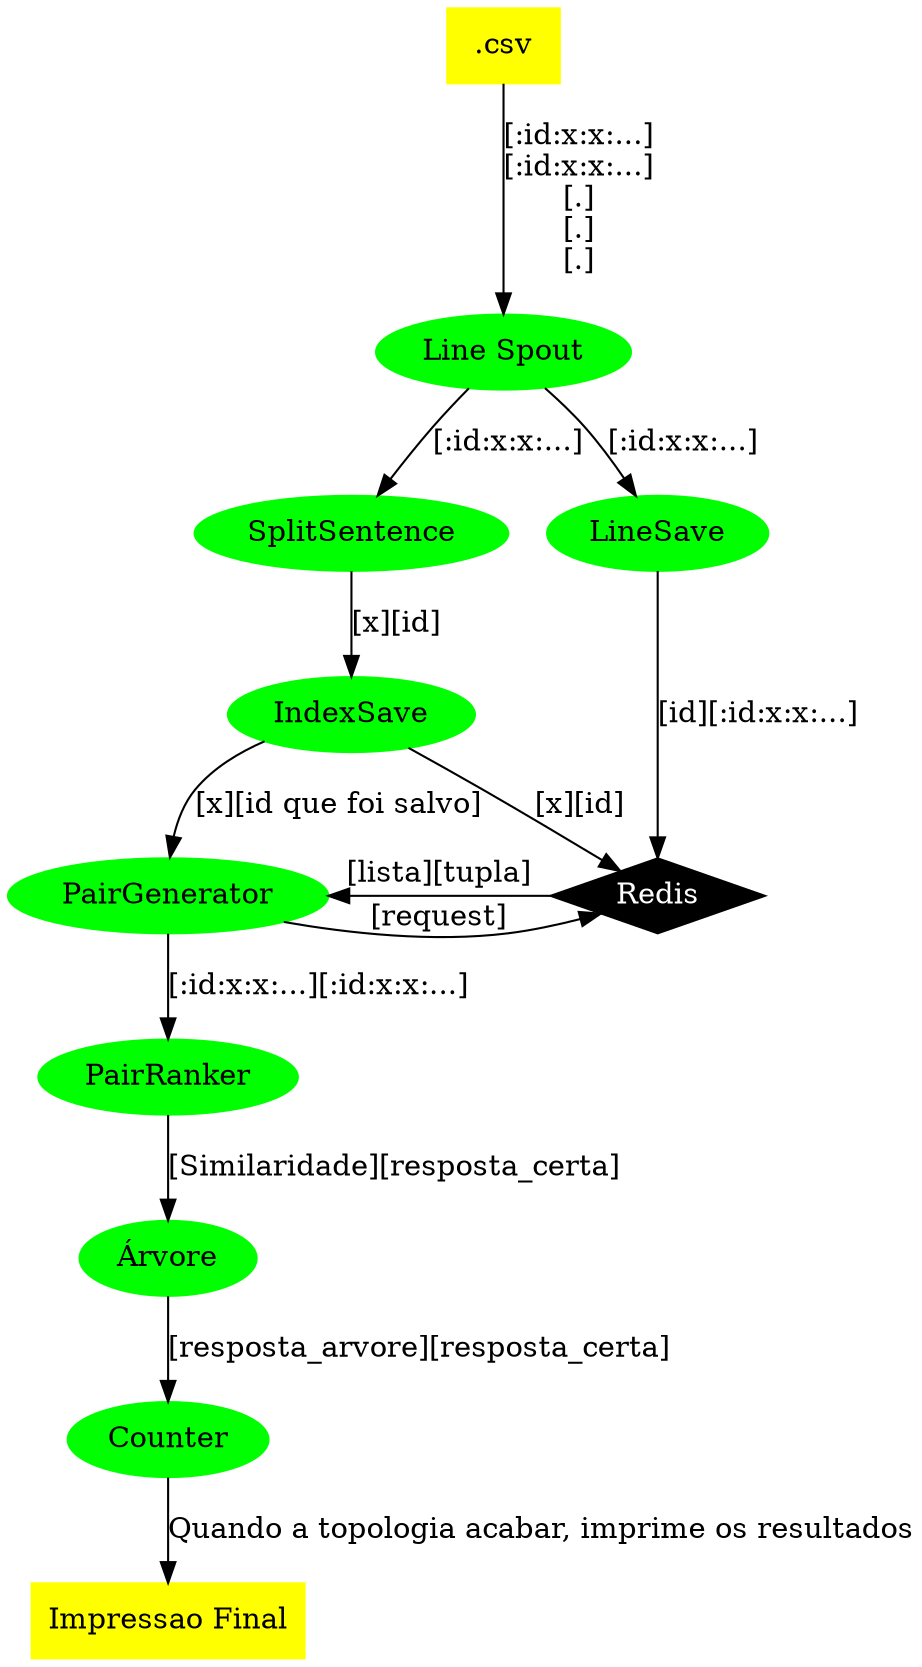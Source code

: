 digraph projeto_topology {
    node [style="filled"]

    //files
    {
        node [shape="box" color="yellow"]
        csv [label=".csv"]
        impressaofinal [label="Impressao Final"]
    }
    //spouts and bolts
    {
        node [shape="ellipse" color="green"]
        linespout [label="Line Spout", comment="teste"]
        splitsentence [label="SplitSentence"]
        linesave [label="LineSave"]
        indexsave [label="IndexSave"]
        pairranker [label="PairRanker"]
        pairgenerator [label="PairGenerator"]
        arvore [label="Árvore"]
        counter [label="Counter"]
    }
    //programas
    {
        node [shape="trapezium" color="orange"]
    }

    //outros
    {
        node [shape="diamond" color="black" fontcolor="white"]
        redis [label="Redis"]
    }

    //ligações
    {
        csv -> linespout [label="[:id:x:x:...]\n[:id:x:x:...]\n[.]\n[.]\n[.]"]
        linespout -> splitsentence [label="[:id:x:x:...]"]
        linespout -> linesave [label="[:id:x:x:...]"]
        linesave -> redis [label="[id][:id:x:x:...]"]
        splitsentence -> indexsave [label="[x][id]"]
        indexsave -> redis[label="[x][id]"]
        indexsave -> pairgenerator [label="[x][id que foi salvo]"]
        pairgenerator -> redis [label="[request]"]
        redis -> pairgenerator [label="[lista][tupla]"]
        pairgenerator -> pairranker [label="[:id:x:x:...][:id:x:x:...]"]
        pairranker -> arvore [label="[Similaridade][resposta_certa]"]
        arvore -> counter [label="[resposta_arvore][resposta_certa]"]
        counter -> impressaofinal [label="Quando a topologia acabar, imprime os resultados"]

    }

    //ranks (posições)
    {
        {rank=same; splitsentence linesave}
        {rank=same; pairgenerator redis}


    }
}
